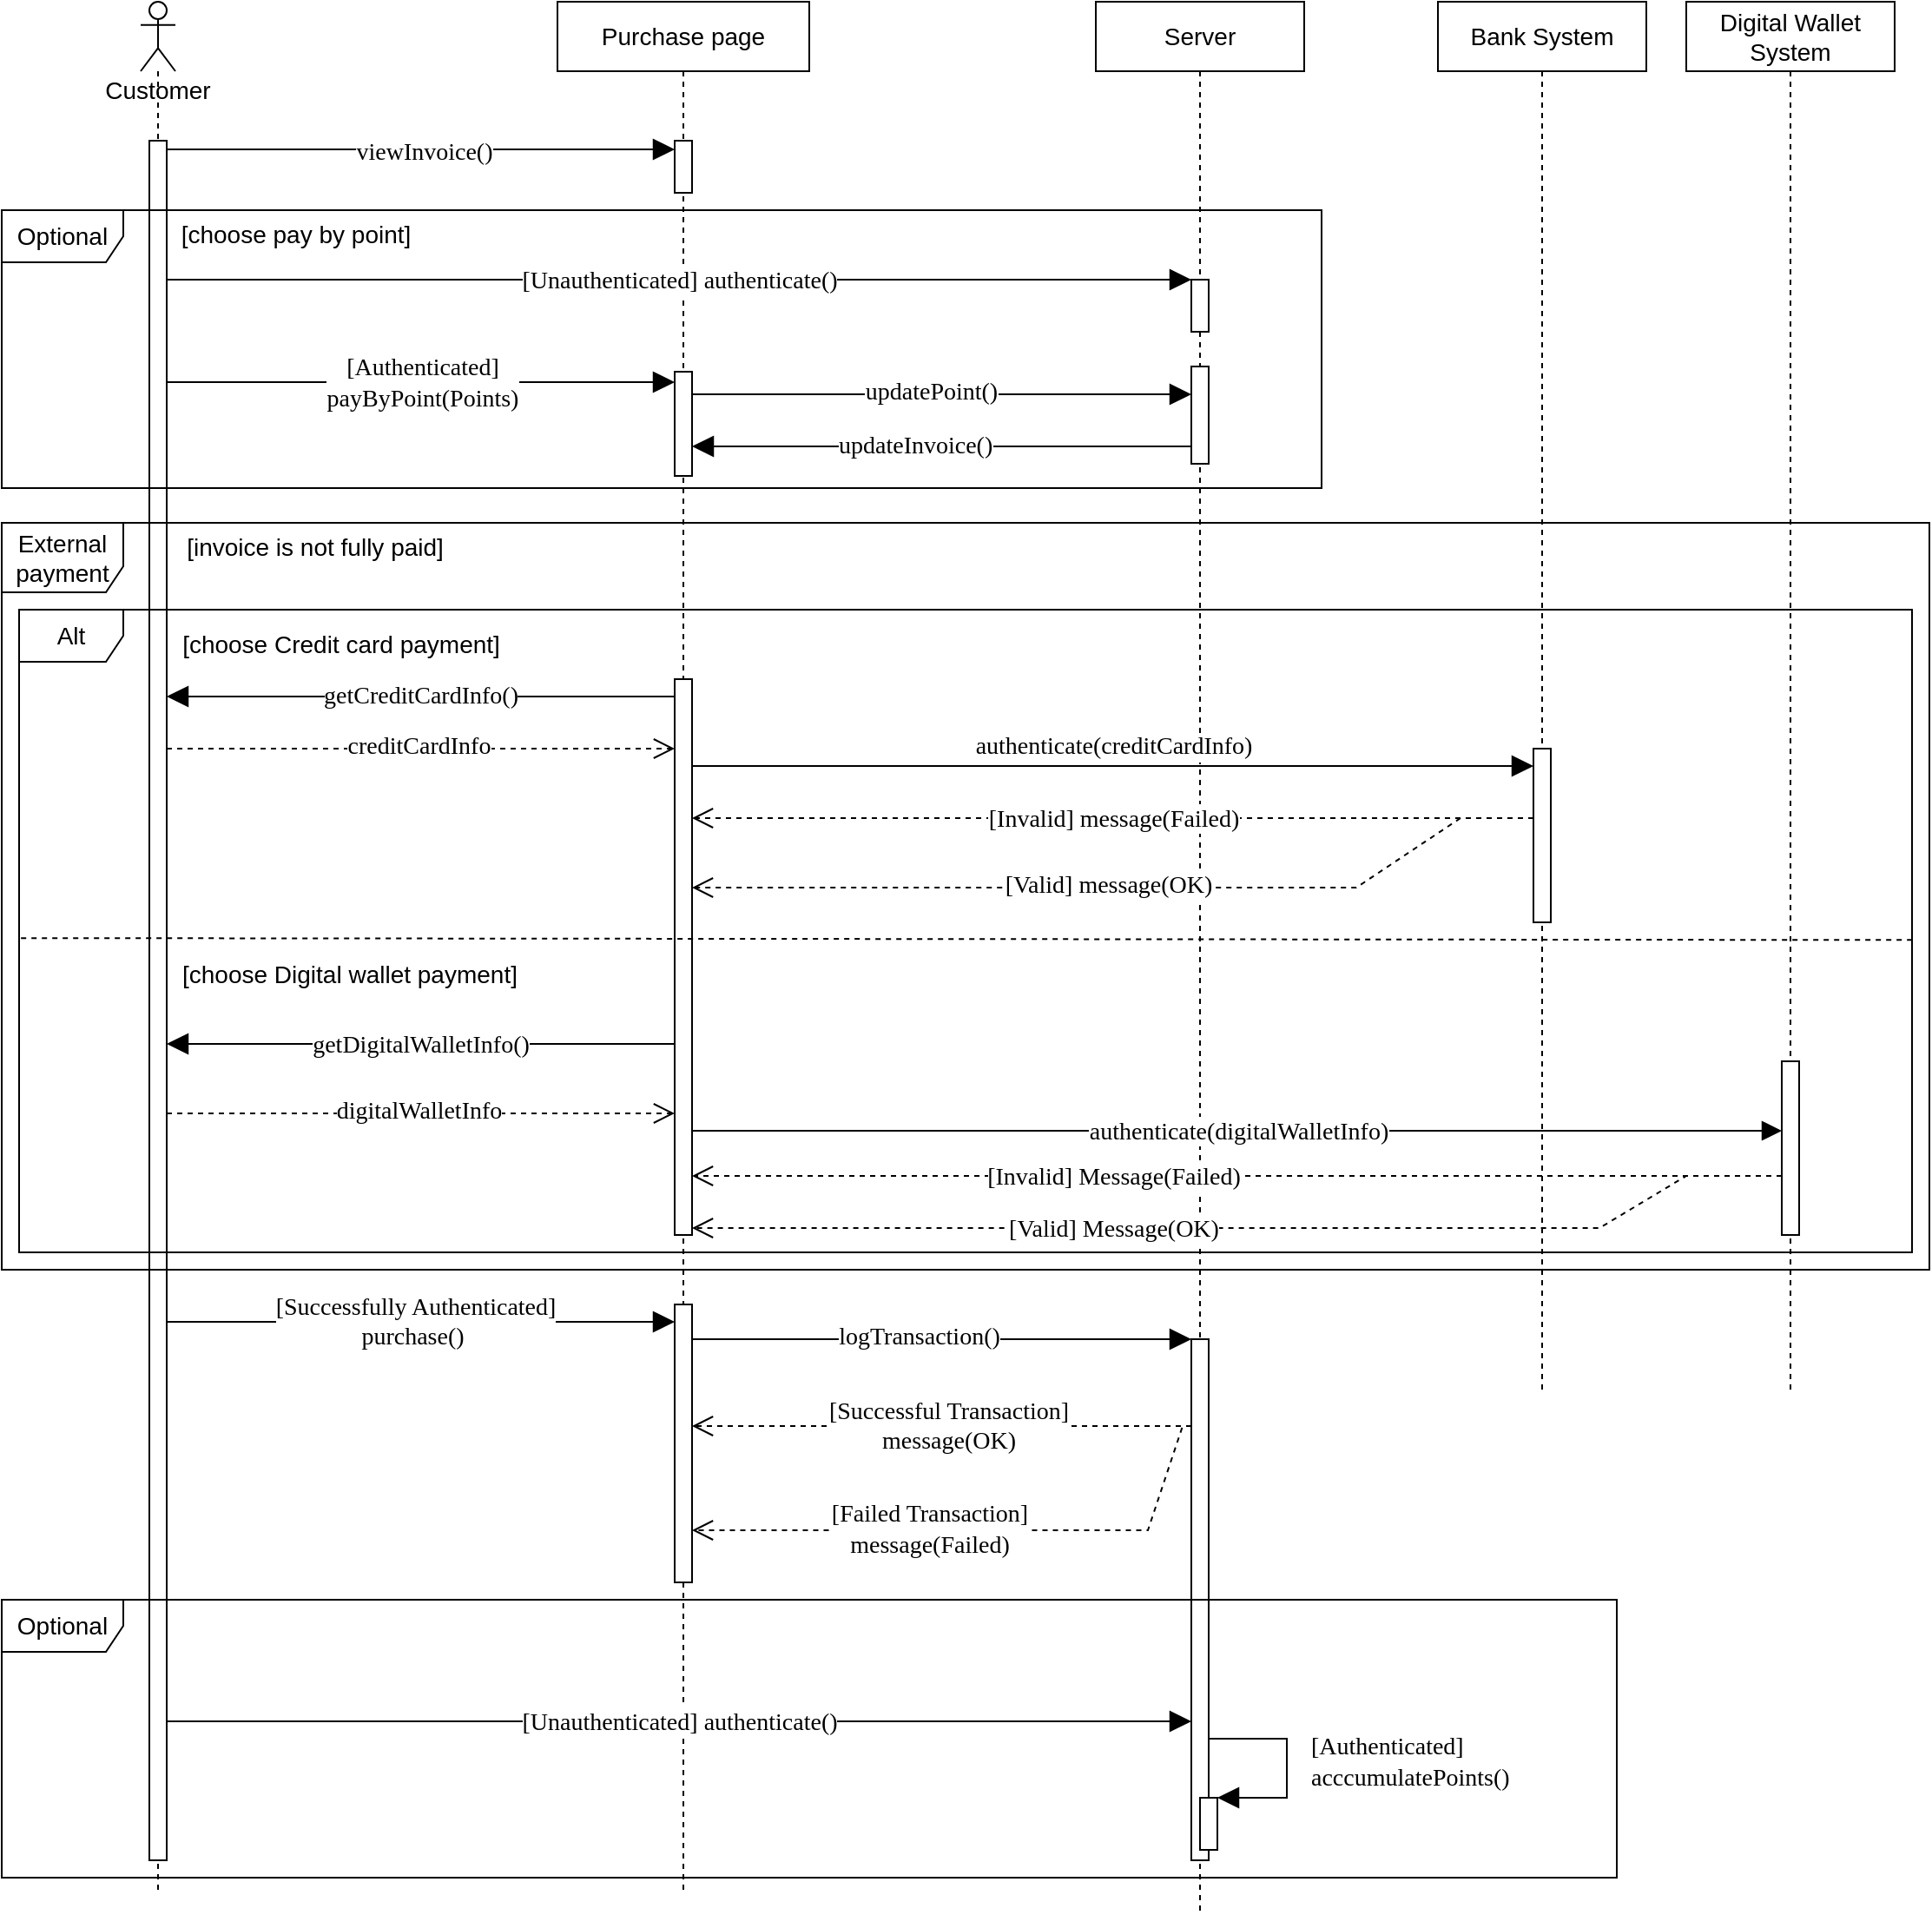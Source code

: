 <mxfile>
    <diagram id="EsVaXnBHlEEKosVL50em" name="Page-1">
        <mxGraphModel dx="1018" dy="753" grid="1" gridSize="10" guides="1" tooltips="1" connect="1" arrows="1" fold="1" page="1" pageScale="1" pageWidth="827" pageHeight="1169" math="0" shadow="0">
            <root>
                <mxCell id="0"/>
                <mxCell id="1" parent="0"/>
                <mxCell id="0xS0S5AWN3297I2jAuM9-66" value="Server" style="shape=umlLifeline;perimeter=lifelinePerimeter;whiteSpace=wrap;html=1;container=1;collapsible=0;recursiveResize=0;outlineConnect=0;fontSize=14;" parent="1" vertex="1">
                    <mxGeometry x="630" width="120" height="1100" as="geometry"/>
                </mxCell>
                <mxCell id="16" value="" style="html=1;points=[];perimeter=orthogonalPerimeter;fontSize=14;" parent="0xS0S5AWN3297I2jAuM9-66" vertex="1">
                    <mxGeometry x="55" y="160" width="10" height="30" as="geometry"/>
                </mxCell>
                <mxCell id="24" value="" style="html=1;points=[];perimeter=orthogonalPerimeter;fontSize=14;" parent="0xS0S5AWN3297I2jAuM9-66" vertex="1">
                    <mxGeometry x="55" y="770" width="10" height="300" as="geometry"/>
                </mxCell>
                <mxCell id="29" value="" style="html=1;points=[];perimeter=orthogonalPerimeter;fontSize=14;" parent="0xS0S5AWN3297I2jAuM9-66" vertex="1">
                    <mxGeometry x="60" y="1034" width="10" height="30" as="geometry"/>
                </mxCell>
                <mxCell id="30" value="&lt;span style=&quot;text-align: center; font-size: 14px;&quot;&gt;&lt;font face=&quot;Lucida Console&quot; style=&quot;font-size: 14px;&quot;&gt;[Authenticated]&lt;br style=&quot;font-size: 14px;&quot;&gt;acccumulatePoints()&lt;/font&gt;&lt;/span&gt;" style="edgeStyle=orthogonalEdgeStyle;html=1;align=left;spacingLeft=2;endArrow=block;rounded=0;fontSize=14;endSize=10;" parent="0xS0S5AWN3297I2jAuM9-66" source="24" target="29" edge="1">
                    <mxGeometry x="-0.043" y="10" relative="1" as="geometry">
                        <mxPoint x="65" y="1010" as="sourcePoint"/>
                        <Array as="points">
                            <mxPoint x="110" y="1000"/>
                            <mxPoint x="110" y="1034"/>
                        </Array>
                        <mxPoint y="1" as="offset"/>
                    </mxGeometry>
                </mxCell>
                <mxCell id="73" value="" style="html=1;points=[];perimeter=orthogonalPerimeter;fontSize=14;" parent="0xS0S5AWN3297I2jAuM9-66" vertex="1">
                    <mxGeometry x="55" y="210" width="10" height="56" as="geometry"/>
                </mxCell>
                <mxCell id="0xS0S5AWN3297I2jAuM9-64" value="&lt;span style=&quot;font-family: &amp;quot;lucida console&amp;quot;; font-size: 14px;&quot;&gt;[Invalid] Message(Failed)&lt;/span&gt;" style="edgeStyle=none;rounded=0;orthogonalLoop=1;jettySize=auto;html=1;startArrow=none;startFill=0;endArrow=open;endFill=0;dashed=1;fontSize=14;endSize=10;" parent="1" edge="1" target="17">
                    <mxGeometry x="0.227" relative="1" as="geometry">
                        <mxPoint x="1025" y="676" as="sourcePoint"/>
                        <mxPoint x="400" y="676" as="targetPoint"/>
                        <Array as="points">
                            <mxPoint x="460" y="676"/>
                        </Array>
                        <mxPoint as="offset"/>
                    </mxGeometry>
                </mxCell>
                <mxCell id="gZEta6P0kwbHWT-XyPAT-22" value="&lt;span style=&quot;font-family: &amp;quot;lucida console&amp;quot;; font-size: 14px;&quot;&gt;[Valid] Message(OK)&lt;/span&gt;" style="edgeStyle=none;rounded=0;orthogonalLoop=1;jettySize=auto;html=1;startArrow=none;startFill=0;endArrow=open;endFill=0;dashed=1;fontSize=14;endSize=10;" parent="1" edge="1" target="17">
                    <mxGeometry x="0.237" relative="1" as="geometry">
                        <mxPoint x="1025" y="676" as="sourcePoint"/>
                        <mxPoint x="407.5" y="706" as="targetPoint"/>
                        <Array as="points">
                            <mxPoint x="970" y="676"/>
                            <mxPoint x="920" y="706"/>
                        </Array>
                        <mxPoint as="offset"/>
                    </mxGeometry>
                </mxCell>
                <mxCell id="43" value="&lt;span style=&quot;background-color: rgb(255, 255, 255); font-size: 14px;&quot;&gt;[choose Digital wallet payment]&lt;/span&gt;" style="text;html=1;align=center;verticalAlign=middle;resizable=0;points=[];autosize=1;strokeColor=none;fontSize=14;" parent="1" vertex="1">
                    <mxGeometry x="95" y="550" width="210" height="20" as="geometry"/>
                </mxCell>
                <mxCell id="59" value="creditCardInfo" style="html=1;verticalAlign=bottom;endArrow=open;dashed=1;endSize=10;fontSize=14;fontFamily=Lucida Console;labelBackgroundColor=#ffffff;" parent="1" target="17" edge="1">
                    <mxGeometry x="-0.009" y="-10" relative="1" as="geometry">
                        <mxPoint x="95" y="430" as="sourcePoint"/>
                        <mxPoint x="387.5" y="430" as="targetPoint"/>
                        <Array as="points">
                            <mxPoint x="320" y="430"/>
                        </Array>
                        <mxPoint as="offset"/>
                    </mxGeometry>
                </mxCell>
                <mxCell id="60" value="&lt;span style=&quot;font-family: &amp;quot;lucida console&amp;quot; ; font-size: 14px&quot;&gt;digitalWalletInfo&lt;/span&gt;" style="html=1;verticalAlign=bottom;endArrow=open;dashed=1;endSize=10;strokeWidth=1;fontSize=14;" parent="1" target="17" edge="1">
                    <mxGeometry x="-0.009" y="-10" relative="1" as="geometry">
                        <mxPoint x="95" y="640" as="sourcePoint"/>
                        <mxPoint x="380" y="620" as="targetPoint"/>
                        <Array as="points">
                            <mxPoint x="330" y="640"/>
                        </Array>
                        <mxPoint as="offset"/>
                    </mxGeometry>
                </mxCell>
                <mxCell id="61" value="authenticate(creditCardInfo)" style="html=1;verticalAlign=bottom;endArrow=block;rounded=0;fontSize=14;fontFamily=Lucida Console;endSize=10;" parent="1" source="17" target="40" edge="1">
                    <mxGeometry width="80" relative="1" as="geometry">
                        <mxPoint x="400" y="444" as="sourcePoint"/>
                        <mxPoint x="750" y="470" as="targetPoint"/>
                        <Array as="points">
                            <mxPoint x="490" y="440"/>
                        </Array>
                    </mxGeometry>
                </mxCell>
                <mxCell id="0xS0S5AWN3297I2jAuM9-30" value="&lt;span style=&quot;font-family: &amp;quot;lucida console&amp;quot;; font-size: 14px;&quot;&gt;getDigitalWalletInfo()&lt;/span&gt;" style="rounded=0;orthogonalLoop=1;jettySize=auto;html=1;startArrow=none;startFill=0;endArrow=block;endFill=1;fontSize=14;endSize=10;" parent="1" source="17" edge="1">
                    <mxGeometry relative="1" as="geometry">
                        <mxPoint x="95" y="600" as="targetPoint"/>
                        <mxPoint x="400" y="590" as="sourcePoint"/>
                        <Array as="points">
                            <mxPoint x="310" y="600"/>
                        </Array>
                    </mxGeometry>
                </mxCell>
                <mxCell id="0xS0S5AWN3297I2jAuM9-8" value="Purchase page" style="shape=umlLifeline;perimeter=lifelinePerimeter;whiteSpace=wrap;html=1;container=1;collapsible=0;recursiveResize=0;outlineConnect=0;fontSize=14;" parent="1" vertex="1">
                    <mxGeometry x="320" width="145" height="1090" as="geometry"/>
                </mxCell>
                <mxCell id="2" value="" style="html=1;points=[];perimeter=orthogonalPerimeter;fontSize=14;" parent="0xS0S5AWN3297I2jAuM9-8" vertex="1">
                    <mxGeometry x="67.5" y="80" width="10" height="30" as="geometry"/>
                </mxCell>
                <mxCell id="17" value="" style="html=1;points=[];perimeter=orthogonalPerimeter;fontSize=14;" parent="0xS0S5AWN3297I2jAuM9-8" vertex="1">
                    <mxGeometry x="67.5" y="390" width="10" height="320" as="geometry"/>
                </mxCell>
                <mxCell id="15" value="" style="html=1;points=[];perimeter=orthogonalPerimeter;fontSize=14;" parent="0xS0S5AWN3297I2jAuM9-8" vertex="1">
                    <mxGeometry x="67.5" y="213" width="10" height="60" as="geometry"/>
                </mxCell>
                <mxCell id="23" value="" style="html=1;points=[];perimeter=orthogonalPerimeter;fontSize=14;" parent="0xS0S5AWN3297I2jAuM9-8" vertex="1">
                    <mxGeometry x="67.5" y="750" width="10" height="160" as="geometry"/>
                </mxCell>
                <mxCell id="45" value="[&lt;span style=&quot;font-size: 14px;&quot;&gt;choose Credit card payment]&lt;/span&gt;" style="text;html=1;align=center;verticalAlign=middle;resizable=0;points=[];autosize=1;strokeColor=none;fontSize=14;labelBackgroundColor=#ffffff;" parent="1" vertex="1">
                    <mxGeometry x="95" y="360" width="200" height="20" as="geometry"/>
                </mxCell>
                <mxCell id="0xS0S5AWN3297I2jAuM9-11" value="&lt;font face=&quot;Lucida Console&quot; style=&quot;font-size: 14px;&quot;&gt;viewInvoice()&lt;/font&gt;" style="rounded=0;orthogonalLoop=1;jettySize=auto;html=1;endArrow=block;endFill=1;startArrow=none;startFill=0;fontSize=14;endSize=10;" parent="1" source="xFDVyft1GGpR64SZNUxC-1" target="2" edge="1">
                    <mxGeometry x="0.009" y="-1" relative="1" as="geometry">
                        <mxPoint x="360" y="90" as="targetPoint"/>
                        <mxPoint x="120" y="85" as="sourcePoint"/>
                        <mxPoint as="offset"/>
                        <Array as="points">
                            <mxPoint x="310" y="85"/>
                        </Array>
                    </mxGeometry>
                </mxCell>
                <mxCell id="0xS0S5AWN3297I2jAuM9-45" value="[Successfully Authenticated]&lt;br style=&quot;font-size: 14px;&quot;&gt;purchase()&amp;nbsp;" style="edgeStyle=none;rounded=0;orthogonalLoop=1;jettySize=auto;html=1;startArrow=none;startFill=0;endArrow=block;endFill=1;fontSize=14;endSize=10;fontFamily=Lucida Console;" parent="1" target="23" edge="1" source="xFDVyft1GGpR64SZNUxC-1">
                    <mxGeometry x="-0.027" relative="1" as="geometry">
                        <mxPoint x="95" y="750" as="sourcePoint"/>
                        <mxPoint x="420" y="700" as="targetPoint"/>
                        <Array as="points">
                            <mxPoint x="340" y="760"/>
                        </Array>
                        <mxPoint as="offset"/>
                    </mxGeometry>
                </mxCell>
                <mxCell id="gZEta6P0kwbHWT-XyPAT-6" value="&lt;span style=&quot;font-family: &amp;quot;lucida console&amp;quot;; font-size: 14px;&quot;&gt;[Authenticated]&lt;/span&gt;&lt;br style=&quot;font-family: &amp;quot;lucida console&amp;quot;; font-size: 14px;&quot;&gt;&lt;span style=&quot;font-family: &amp;quot;lucida console&amp;quot;; font-size: 14px;&quot;&gt;payByPoint(Points)&lt;/span&gt;" style="edgeStyle=none;rounded=0;orthogonalLoop=1;jettySize=auto;html=1;fontSize=14;endArrow=block;endFill=1;endSize=10;" parent="1" target="15" edge="1">
                    <mxGeometry relative="1" as="geometry">
                        <Array as="points">
                            <mxPoint x="350" y="219"/>
                        </Array>
                        <mxPoint x="403" y="219" as="targetPoint"/>
                        <mxPoint x="95" y="219" as="sourcePoint"/>
                    </mxGeometry>
                </mxCell>
                <mxCell id="0xS0S5AWN3297I2jAuM9-10" value="Customer" style="shape=umlLifeline;participant=umlActor;perimeter=lifelinePerimeter;whiteSpace=wrap;html=1;container=1;collapsible=0;recursiveResize=0;verticalAlign=top;spacingTop=36;outlineConnect=0;fontSize=14;" parent="1" vertex="1">
                    <mxGeometry x="80" width="20" height="1090" as="geometry"/>
                </mxCell>
                <mxCell id="H4JG7rDhMhPvmTt1vxnm-16" value="Bank System" style="shape=umlLifeline;perimeter=lifelinePerimeter;whiteSpace=wrap;html=1;container=1;collapsible=0;recursiveResize=0;outlineConnect=0;fontSize=14;" parent="1" vertex="1">
                    <mxGeometry x="827" width="120" height="800" as="geometry"/>
                </mxCell>
                <mxCell id="40" value="" style="html=1;points=[];perimeter=orthogonalPerimeter;fontSize=14;" parent="H4JG7rDhMhPvmTt1vxnm-16" vertex="1">
                    <mxGeometry x="55" y="430" width="10" height="100" as="geometry"/>
                </mxCell>
                <mxCell id="0xS0S5AWN3297I2jAuM9-32" value="Digital Wallet System" style="shape=umlLifeline;perimeter=lifelinePerimeter;whiteSpace=wrap;html=1;container=1;collapsible=0;recursiveResize=0;outlineConnect=0;fontSize=14;" parent="1" vertex="1">
                    <mxGeometry x="970" width="120" height="800" as="geometry"/>
                </mxCell>
                <mxCell id="41" value="" style="html=1;points=[];perimeter=orthogonalPerimeter;fontSize=14;" parent="0xS0S5AWN3297I2jAuM9-32" vertex="1">
                    <mxGeometry x="55" y="610" width="10" height="100" as="geometry"/>
                </mxCell>
                <mxCell id="gZEta6P0kwbHWT-XyPAT-16" value="[choose pay by point]" style="text;html=1;align=center;verticalAlign=middle;resizable=0;points=[];autosize=1;strokeColor=none;fillColor=none;fontSize=14;" parent="1" vertex="1">
                    <mxGeometry x="94" y="124" width="150" height="20" as="geometry"/>
                </mxCell>
                <mxCell id="auK02p0XqwQrwLWtQNWY-16" value="&lt;span style=&quot;font-family: &amp;quot;lucida console&amp;quot;; font-size: 14px;&quot;&gt;[Invalid]&amp;nbsp;&lt;/span&gt;&lt;span style=&quot;font-family: &amp;quot;lucida console&amp;quot;; font-size: 14px;&quot;&gt;message(Failed)&lt;/span&gt;" style="rounded=0;orthogonalLoop=1;jettySize=auto;html=1;dashed=1;endArrow=open;endFill=0;fontSize=14;endSize=10;" parent="1" source="40" target="17" edge="1">
                    <mxGeometry relative="1" as="geometry">
                        <mxPoint x="730" y="450" as="sourcePoint"/>
                        <mxPoint x="460" y="450" as="targetPoint"/>
                        <Array as="points">
                            <mxPoint x="640" y="470"/>
                        </Array>
                    </mxGeometry>
                </mxCell>
                <mxCell id="gZEta6P0kwbHWT-XyPAT-28" value="&lt;span style=&quot;font-family: &amp;#34;lucida console&amp;#34;&quot;&gt;[Failed Transaction]&lt;/span&gt;&lt;br style=&quot;font-family: &amp;#34;lucida console&amp;#34;&quot;&gt;&lt;span style=&quot;font-family: &amp;#34;lucida console&amp;#34;&quot;&gt;message(Failed)&lt;/span&gt;&lt;font face=&quot;Lucida Console&quot; style=&quot;font-size: 14px&quot;&gt;&lt;br&gt;&lt;/font&gt;" style="html=1;verticalAlign=bottom;endArrow=open;dashed=1;endSize=10;rounded=0;fontSize=14;" parent="1" source="24" target="23" edge="1">
                    <mxGeometry x="0.174" y="20" relative="1" as="geometry">
                        <mxPoint x="1240" y="850" as="sourcePoint"/>
                        <mxPoint x="470" y="810" as="targetPoint"/>
                        <Array as="points">
                            <mxPoint x="680" y="820"/>
                            <mxPoint x="660" y="880"/>
                        </Array>
                        <mxPoint as="offset"/>
                    </mxGeometry>
                </mxCell>
                <mxCell id="5BrfaUf6oUBGYmDF4iaM-1" value="&lt;font face=&quot;Lucida Console&quot; style=&quot;font-size: 14px;&quot;&gt;logTransaction()&lt;/font&gt;" style="html=1;verticalAlign=bottom;endArrow=block;rounded=0;fontSize=14;endSize=10;" parent="1" source="23" target="24" edge="1">
                    <mxGeometry x="-0.097" y="-10" width="80" relative="1" as="geometry">
                        <mxPoint x="470" y="770" as="sourcePoint"/>
                        <mxPoint x="1250" y="680" as="targetPoint"/>
                        <Array as="points">
                            <mxPoint x="640" y="770"/>
                        </Array>
                        <mxPoint as="offset"/>
                    </mxGeometry>
                </mxCell>
                <mxCell id="xFDVyft1GGpR64SZNUxC-1" value="" style="html=1;points=[];perimeter=orthogonalPerimeter;fontSize=14;" parent="1" vertex="1">
                    <mxGeometry x="85" y="80" width="10" height="990" as="geometry"/>
                </mxCell>
                <mxCell id="5" value="&lt;span style=&quot;font-family: &amp;quot;lucida console&amp;quot;; font-size: 14px;&quot;&gt;[Valid] message(OK)&lt;/span&gt;" style="html=1;verticalAlign=bottom;endArrow=open;dashed=1;endSize=10;fontSize=14;rounded=0;" parent="1" source="40" target="17" edge="1">
                    <mxGeometry x="0.035" y="10" relative="1" as="geometry">
                        <mxPoint x="743" y="510" as="sourcePoint"/>
                        <mxPoint x="470" y="500" as="targetPoint"/>
                        <Array as="points">
                            <mxPoint x="840" y="470"/>
                            <mxPoint x="780" y="510"/>
                        </Array>
                        <mxPoint as="offset"/>
                    </mxGeometry>
                </mxCell>
                <mxCell id="auK02p0XqwQrwLWtQNWY-29" value="&lt;span style=&quot;color: rgb(0 , 0 , 0) ; font-family: &amp;quot;lucida console&amp;quot; ; font-size: 14px ; font-style: normal ; font-weight: 400 ; letter-spacing: normal ; text-align: center ; text-indent: 0px ; text-transform: none ; word-spacing: 0px ; display: inline ; float: none&quot;&gt;authenticate(digitalWalletInfo)&lt;/span&gt;" style="edgeStyle=none;rounded=0;orthogonalLoop=1;jettySize=auto;html=1;startArrow=none;startFill=0;endArrow=block;endFill=1;fontSize=14;endSize=9;spacing=2;" parent="1" source="17" target="41" edge="1">
                    <mxGeometry relative="1" as="geometry">
                        <mxPoint x="470" y="610" as="sourcePoint"/>
                        <mxPoint x="950" y="570" as="targetPoint"/>
                        <Array as="points">
                            <mxPoint x="540" y="650"/>
                        </Array>
                    </mxGeometry>
                </mxCell>
                <mxCell id="66" value="[Successful Transaction]&lt;br&gt;message(OK)" style="html=1;verticalAlign=bottom;endArrow=open;dashed=1;endSize=10;fontFamily=Lucida Console;strokeWidth=1;fontSize=14;" parent="1" source="24" target="23" edge="1">
                    <mxGeometry x="-0.027" y="20" relative="1" as="geometry">
                        <mxPoint x="1200" y="800" as="sourcePoint"/>
                        <mxPoint x="550" y="800" as="targetPoint"/>
                        <Array as="points">
                            <mxPoint x="560" y="820"/>
                        </Array>
                        <mxPoint as="offset"/>
                    </mxGeometry>
                </mxCell>
                <mxCell id="68" value="&lt;span style=&quot;font-family: &amp;quot;lucida console&amp;quot;; font-size: 14px;&quot;&gt;[Unauthenticated]&amp;nbsp;&lt;/span&gt;&lt;span style=&quot;font-family: &amp;quot;lucida console&amp;quot;; font-size: 14px;&quot;&gt;authenticate()&lt;/span&gt;" style="edgeStyle=none;rounded=0;orthogonalLoop=1;jettySize=auto;html=1;fontSize=14;endArrow=block;endFill=1;endSize=10;" parent="1" source="xFDVyft1GGpR64SZNUxC-1" target="16" edge="1">
                    <mxGeometry relative="1" as="geometry">
                        <Array as="points">
                            <mxPoint x="366" y="160"/>
                        </Array>
                        <mxPoint x="1240" y="200" as="targetPoint"/>
                        <mxPoint x="120" y="170" as="sourcePoint"/>
                    </mxGeometry>
                </mxCell>
                <mxCell id="72" value="&lt;span style=&quot;font-family: &amp;quot;lucida console&amp;quot;; font-size: 14px;&quot;&gt;[Unauthenticated]&amp;nbsp;&lt;/span&gt;&lt;span style=&quot;font-family: &amp;quot;lucida console&amp;quot;; font-size: 14px;&quot;&gt;authenticate()&lt;/span&gt;" style="edgeStyle=none;rounded=0;orthogonalLoop=1;jettySize=auto;html=1;fontSize=14;endArrow=block;endFill=1;endSize=10;" parent="1" target="24" edge="1">
                    <mxGeometry relative="1" as="geometry">
                        <Array as="points">
                            <mxPoint x="376" y="990"/>
                        </Array>
                        <mxPoint x="705" y="990" as="targetPoint"/>
                        <mxPoint x="95" y="990" as="sourcePoint"/>
                    </mxGeometry>
                </mxCell>
                <mxCell id="58" value="[invoice is not fully paid&lt;span style=&quot;font-size: 14px;&quot;&gt;]&lt;/span&gt;" style="text;html=1;align=center;verticalAlign=middle;resizable=0;points=[];autosize=1;strokeColor=none;fontSize=14;labelBackgroundColor=#ffffff;" parent="1" vertex="1">
                    <mxGeometry x="100" y="304" width="160" height="20" as="geometry"/>
                </mxCell>
                <mxCell id="38" value="&lt;span style=&quot;font-size: 14px;&quot;&gt;getCreditCardInfo()&lt;/span&gt;" style="rounded=0;orthogonalLoop=1;jettySize=auto;html=1;startArrow=none;startFill=0;endArrow=block;endFill=1;fontSize=14;endSize=10;fontFamily=Lucida Console;labelBackgroundColor=#ffffff;" parent="1" source="17" edge="1">
                    <mxGeometry relative="1" as="geometry">
                        <mxPoint x="95" y="400" as="targetPoint"/>
                        <Array as="points">
                            <mxPoint x="370" y="400"/>
                        </Array>
                        <mxPoint x="430" y="350" as="sourcePoint"/>
                    </mxGeometry>
                </mxCell>
                <mxCell id="56" value="updateInvoice()" style="html=1;align=left;spacingLeft=2;endArrow=block;rounded=0;fontFamily=Lucida Console;fontSize=14;endFill=1;strokeWidth=1;endSize=10;" parent="1" source="73" edge="1" target="15">
                    <mxGeometry x="0.445" relative="1" as="geometry">
                        <mxPoint x="714" y="267" as="sourcePoint"/>
                        <Array as="points">
                            <mxPoint x="650" y="256"/>
                        </Array>
                        <mxPoint x="400" y="256" as="targetPoint"/>
                        <mxPoint as="offset"/>
                    </mxGeometry>
                </mxCell>
                <mxCell id="74" value="updatePoint()" style="html=1;verticalAlign=bottom;endArrow=block;endSize=10;fontFamily=Lucida Console;fontSize=14;" parent="1" target="73" edge="1" source="15">
                    <mxGeometry x="-0.042" y="-10" width="80" relative="1" as="geometry">
                        <mxPoint x="407.5" y="226" as="sourcePoint"/>
                        <mxPoint x="480" y="216" as="targetPoint"/>
                        <Array as="points">
                            <mxPoint x="510" y="226"/>
                        </Array>
                        <mxPoint as="offset"/>
                    </mxGeometry>
                </mxCell>
                <mxCell id="70" value="Optional" style="shape=umlFrame;whiteSpace=wrap;html=1;fontSize=14;width=70;height=30;" parent="1" vertex="1">
                    <mxGeometry y="920" width="930" height="160" as="geometry"/>
                </mxCell>
                <mxCell id="48" value="" style="endArrow=none;dashed=1;html=1;strokeWidth=1;fontSize=14;endSize=10;rounded=0;entryX=1;entryY=0.514;entryDx=0;entryDy=0;entryPerimeter=0;exitX=0.001;exitY=0.511;exitDx=0;exitDy=0;exitPerimeter=0;" parent="1" source="46" target="46" edge="1">
                    <mxGeometry width="50" height="50" relative="1" as="geometry">
                        <mxPoint x="-3" y="550" as="sourcePoint"/>
                        <mxPoint x="1310" y="530" as="targetPoint"/>
                        <Array as="points"/>
                    </mxGeometry>
                </mxCell>
                <mxCell id="46" value="Alt" style="shape=umlFrame;whiteSpace=wrap;html=1;fontSize=14;" parent="1" vertex="1">
                    <mxGeometry x="10" y="350" width="1090" height="370" as="geometry"/>
                </mxCell>
                <mxCell id="57" value="External payment" style="shape=umlFrame;whiteSpace=wrap;html=1;width=70;height=40;fontSize=14;" parent="1" vertex="1">
                    <mxGeometry y="300" width="1110" height="430" as="geometry"/>
                </mxCell>
                <mxCell id="31" value="Optional" style="shape=umlFrame;whiteSpace=wrap;html=1;fontSize=14;width=70;height=30;" parent="1" vertex="1">
                    <mxGeometry y="120" width="760" height="160" as="geometry"/>
                </mxCell>
            </root>
        </mxGraphModel>
    </diagram>
</mxfile>